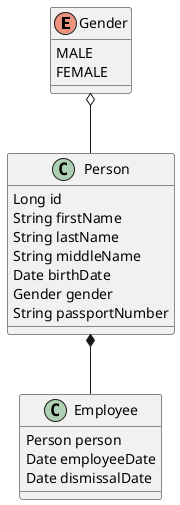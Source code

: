 @startuml
Gender o-- Person
Person *-- Employee

class Person {
Long id
String firstName
String lastName
String middleName
Date birthDate
Gender gender
String passportNumber
}

class Employee{
Person person
Date employeeDate
Date dismissalDate
}

enum Gender {
MALE
FEMALE
}

@enduml